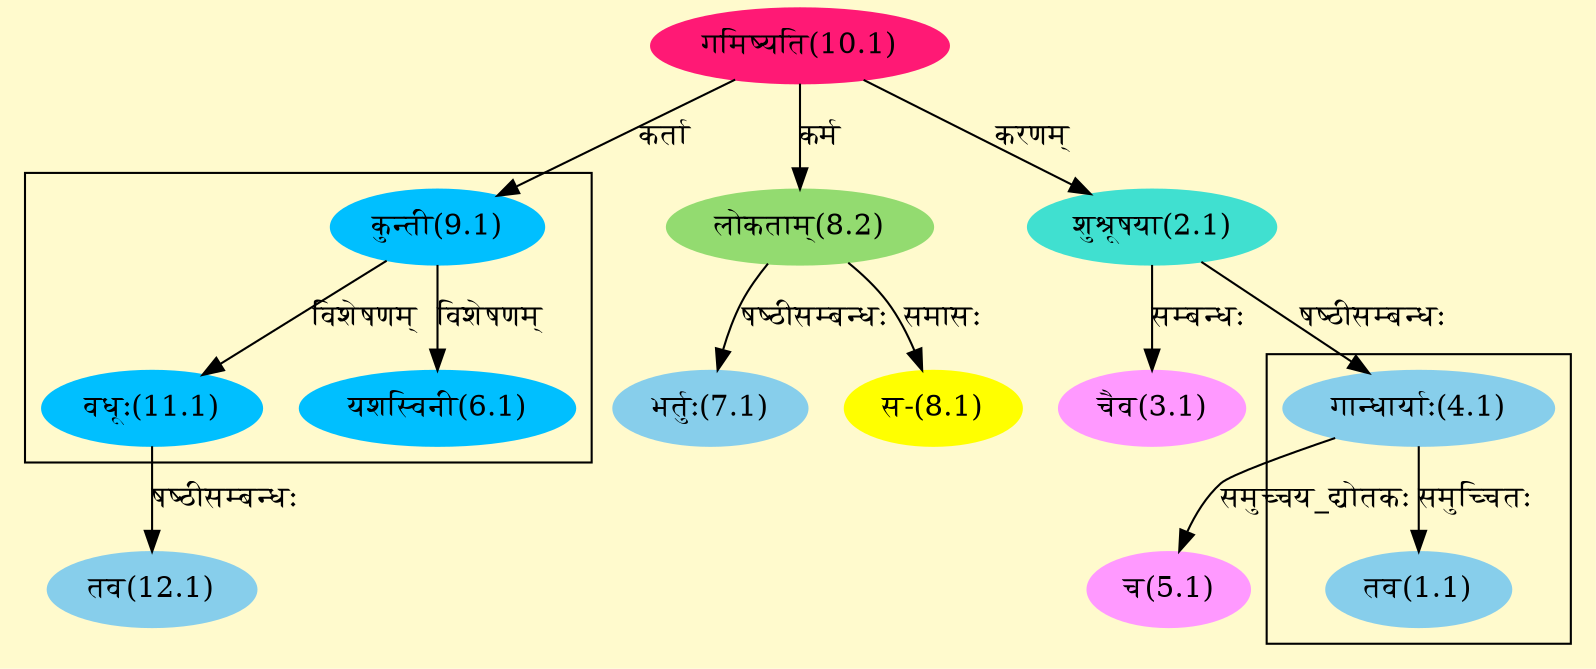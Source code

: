 digraph G{
rankdir=BT;
 compound=true;
 bgcolor="lemonchiffon1";

subgraph cluster_1{
Node1_1 [style=filled, color="#87CEEB" label = "तव(1.1)"]
Node4_1 [style=filled, color="#87CEEB" label = "गान्धार्याः(4.1)"]

}

subgraph cluster_2{
Node6_1 [style=filled, color="#00BFFF" label = "यशस्विनी(6.1)"]
Node9_1 [style=filled, color="#00BFFF" label = "कुन्ती(9.1)"]
Node11_1 [style=filled, color="#00BFFF" label = "वधूः(11.1)"]

}
Node2_1 [style=filled, color="#40E0D0" label = "शुश्रूषया(2.1)"]
Node10_1 [style=filled, color="#FF1975" label = "गमिष्यति(10.1)"]
Node3_1 [style=filled, color="#FF99FF" label = "चैव(3.1)"]
Node4_1 [style=filled, color="#87CEEB" label = "गान्धार्याः(4.1)"]
Node5_1 [style=filled, color="#FF99FF" label = "च(5.1)"]
Node7_1 [style=filled, color="#87CEEB" label = "भर्तुः(7.1)"]
Node8_2 [style=filled, color="#93DB70" label = "लोकताम्(8.2)"]
Node8_1 [style=filled, color="#FFFF00" label = "स-(8.1)"]
Node9_1 [style=filled, color="#00BFFF" label = "कुन्ती(9.1)"]
Node [style=filled, color="" label = "()"]
Node12_1 [style=filled, color="#87CEEB" label = "तव(12.1)"]
Node11_1 [style=filled, color="#00BFFF" label = "वधूः(11.1)"]
/* Start of Relations section */

Node1_1 -> Node4_1 [  label="समुच्चितः"  dir="back" ]
Node2_1 -> Node10_1 [  label="करणम्"  dir="back" ]
Node3_1 -> Node2_1 [  label="सम्बन्धः"  dir="back" ]
Node4_1 -> Node2_1 [  label="षष्ठीसम्बन्धः"  dir="back" ]
Node5_1 -> Node4_1 [  label="समुच्चय_द्योतकः"  dir="back" ]
Node6_1 -> Node9_1 [  label="विशेषणम्"  dir="back" ]
Node7_1 -> Node8_2 [  label="षष्ठीसम्बन्धः"  dir="back" ]
Node8_1 -> Node8_2 [  label="समासः"  dir="back" ]
Node8_2 -> Node10_1 [  label="कर्म"  dir="back" ]
Node9_1 -> Node10_1 [  label="कर्ता"  dir="back" ]
Node11_1 -> Node9_1 [  label="विशेषणम्"  dir="back" ]
Node12_1 -> Node11_1 [  label="षष्ठीसम्बन्धः"  dir="back" ]
}
